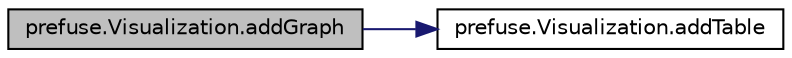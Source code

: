 digraph G
{
  edge [fontname="Helvetica",fontsize="10",labelfontname="Helvetica",labelfontsize="10"];
  node [fontname="Helvetica",fontsize="10",shape=record];
  rankdir="LR";
  Node1 [label="prefuse.Visualization.addGraph",height=0.2,width=0.4,color="black", fillcolor="grey75", style="filled" fontcolor="black"];
  Node1 -> Node2 [color="midnightblue",fontsize="10",style="solid",fontname="Helvetica"];
  Node2 [label="prefuse.Visualization.addTable",height=0.2,width=0.4,color="black", fillcolor="white", style="filled",URL="$classprefuse_1_1_visualization.html#a80111fdd15baef4780b2bb705f8257b4"];
}
